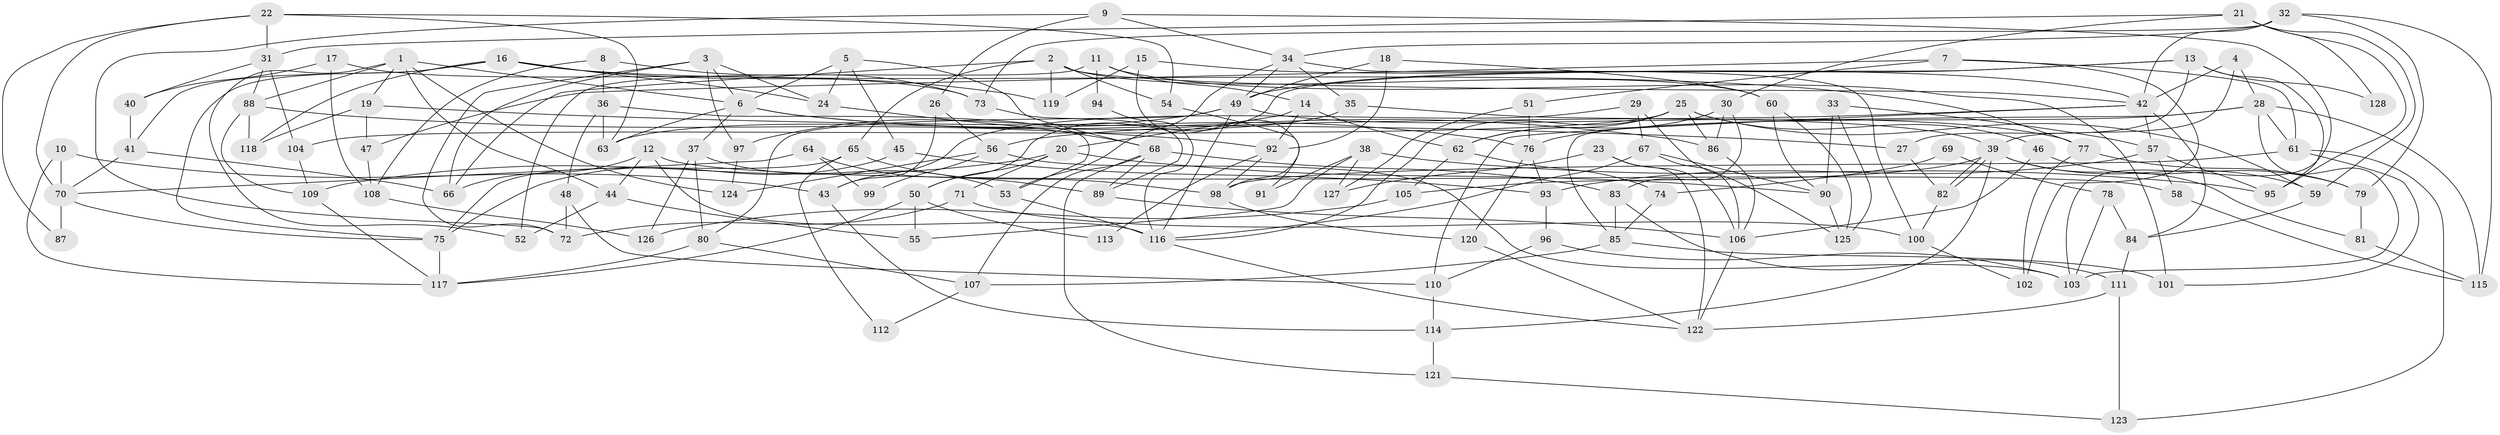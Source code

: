 // coarse degree distribution, {10: 0.025974025974025976, 13: 0.012987012987012988, 8: 0.025974025974025976, 4: 0.24675324675324675, 7: 0.06493506493506493, 6: 0.09090909090909091, 11: 0.012987012987012988, 3: 0.3246753246753247, 16: 0.012987012987012988, 9: 0.03896103896103896, 5: 0.09090909090909091, 2: 0.05194805194805195}
// Generated by graph-tools (version 1.1) at 2025/51/03/04/25 22:51:04]
// undirected, 128 vertices, 256 edges
graph export_dot {
  node [color=gray90,style=filled];
  1;
  2;
  3;
  4;
  5;
  6;
  7;
  8;
  9;
  10;
  11;
  12;
  13;
  14;
  15;
  16;
  17;
  18;
  19;
  20;
  21;
  22;
  23;
  24;
  25;
  26;
  27;
  28;
  29;
  30;
  31;
  32;
  33;
  34;
  35;
  36;
  37;
  38;
  39;
  40;
  41;
  42;
  43;
  44;
  45;
  46;
  47;
  48;
  49;
  50;
  51;
  52;
  53;
  54;
  55;
  56;
  57;
  58;
  59;
  60;
  61;
  62;
  63;
  64;
  65;
  66;
  67;
  68;
  69;
  70;
  71;
  72;
  73;
  74;
  75;
  76;
  77;
  78;
  79;
  80;
  81;
  82;
  83;
  84;
  85;
  86;
  87;
  88;
  89;
  90;
  91;
  92;
  93;
  94;
  95;
  96;
  97;
  98;
  99;
  100;
  101;
  102;
  103;
  104;
  105;
  106;
  107;
  108;
  109;
  110;
  111;
  112;
  113;
  114;
  115;
  116;
  117;
  118;
  119;
  120;
  121;
  122;
  123;
  124;
  125;
  126;
  127;
  128;
  1 -- 6;
  1 -- 124;
  1 -- 19;
  1 -- 44;
  1 -- 52;
  1 -- 88;
  2 -- 60;
  2 -- 42;
  2 -- 54;
  2 -- 65;
  2 -- 66;
  2 -- 119;
  3 -- 66;
  3 -- 6;
  3 -- 24;
  3 -- 72;
  3 -- 97;
  4 -- 28;
  4 -- 39;
  4 -- 42;
  5 -- 68;
  5 -- 6;
  5 -- 24;
  5 -- 45;
  6 -- 63;
  6 -- 86;
  6 -- 37;
  6 -- 76;
  7 -- 51;
  7 -- 102;
  7 -- 47;
  7 -- 61;
  8 -- 108;
  8 -- 73;
  8 -- 36;
  9 -- 72;
  9 -- 34;
  9 -- 26;
  9 -- 103;
  10 -- 43;
  10 -- 117;
  10 -- 70;
  11 -- 14;
  11 -- 52;
  11 -- 94;
  11 -- 101;
  12 -- 58;
  12 -- 116;
  12 -- 44;
  12 -- 66;
  13 -- 50;
  13 -- 49;
  13 -- 27;
  13 -- 95;
  13 -- 128;
  14 -- 92;
  14 -- 20;
  14 -- 62;
  15 -- 119;
  15 -- 42;
  15 -- 91;
  16 -- 118;
  16 -- 24;
  16 -- 41;
  16 -- 75;
  16 -- 77;
  16 -- 119;
  17 -- 73;
  17 -- 40;
  17 -- 108;
  18 -- 92;
  18 -- 60;
  18 -- 49;
  19 -- 47;
  19 -- 27;
  19 -- 118;
  20 -- 109;
  20 -- 90;
  20 -- 50;
  20 -- 71;
  21 -- 31;
  21 -- 59;
  21 -- 30;
  21 -- 95;
  21 -- 128;
  22 -- 70;
  22 -- 54;
  22 -- 31;
  22 -- 63;
  22 -- 87;
  23 -- 122;
  23 -- 106;
  23 -- 127;
  24 -- 68;
  25 -- 86;
  25 -- 116;
  25 -- 46;
  25 -- 59;
  25 -- 62;
  25 -- 104;
  26 -- 56;
  26 -- 43;
  27 -- 82;
  28 -- 61;
  28 -- 76;
  28 -- 85;
  28 -- 103;
  28 -- 115;
  29 -- 67;
  29 -- 43;
  29 -- 125;
  30 -- 62;
  30 -- 83;
  30 -- 86;
  31 -- 104;
  31 -- 40;
  31 -- 88;
  32 -- 42;
  32 -- 34;
  32 -- 73;
  32 -- 79;
  32 -- 115;
  33 -- 57;
  33 -- 125;
  33 -- 90;
  34 -- 49;
  34 -- 100;
  34 -- 35;
  34 -- 53;
  35 -- 39;
  35 -- 63;
  36 -- 63;
  36 -- 48;
  36 -- 53;
  37 -- 53;
  37 -- 80;
  37 -- 126;
  38 -- 95;
  38 -- 55;
  38 -- 91;
  38 -- 127;
  39 -- 81;
  39 -- 82;
  39 -- 82;
  39 -- 59;
  39 -- 105;
  39 -- 114;
  40 -- 41;
  41 -- 66;
  41 -- 70;
  42 -- 110;
  42 -- 56;
  42 -- 57;
  42 -- 84;
  43 -- 114;
  44 -- 52;
  44 -- 55;
  45 -- 75;
  45 -- 93;
  46 -- 79;
  46 -- 106;
  47 -- 108;
  48 -- 110;
  48 -- 72;
  49 -- 80;
  49 -- 77;
  49 -- 97;
  49 -- 116;
  50 -- 117;
  50 -- 55;
  50 -- 113;
  51 -- 127;
  51 -- 76;
  53 -- 116;
  54 -- 98;
  56 -- 103;
  56 -- 99;
  56 -- 124;
  57 -- 95;
  57 -- 58;
  57 -- 93;
  58 -- 115;
  59 -- 84;
  60 -- 90;
  60 -- 125;
  61 -- 101;
  61 -- 98;
  61 -- 123;
  62 -- 74;
  62 -- 105;
  64 -- 70;
  64 -- 89;
  64 -- 99;
  65 -- 75;
  65 -- 98;
  65 -- 112;
  67 -- 116;
  67 -- 106;
  67 -- 90;
  68 -- 83;
  68 -- 89;
  68 -- 107;
  68 -- 121;
  69 -- 74;
  69 -- 78;
  70 -- 75;
  70 -- 87;
  71 -- 72;
  71 -- 100;
  73 -- 89;
  74 -- 85;
  75 -- 117;
  76 -- 93;
  76 -- 120;
  77 -- 79;
  77 -- 102;
  78 -- 103;
  78 -- 84;
  79 -- 81;
  80 -- 107;
  80 -- 117;
  81 -- 115;
  82 -- 100;
  83 -- 111;
  83 -- 85;
  84 -- 111;
  85 -- 101;
  85 -- 107;
  86 -- 106;
  88 -- 92;
  88 -- 109;
  88 -- 118;
  89 -- 106;
  90 -- 125;
  92 -- 98;
  92 -- 113;
  93 -- 96;
  94 -- 116;
  96 -- 103;
  96 -- 110;
  97 -- 124;
  98 -- 120;
  100 -- 102;
  104 -- 109;
  105 -- 126;
  106 -- 122;
  107 -- 112;
  108 -- 126;
  109 -- 117;
  110 -- 114;
  111 -- 122;
  111 -- 123;
  114 -- 121;
  116 -- 122;
  120 -- 122;
  121 -- 123;
}

